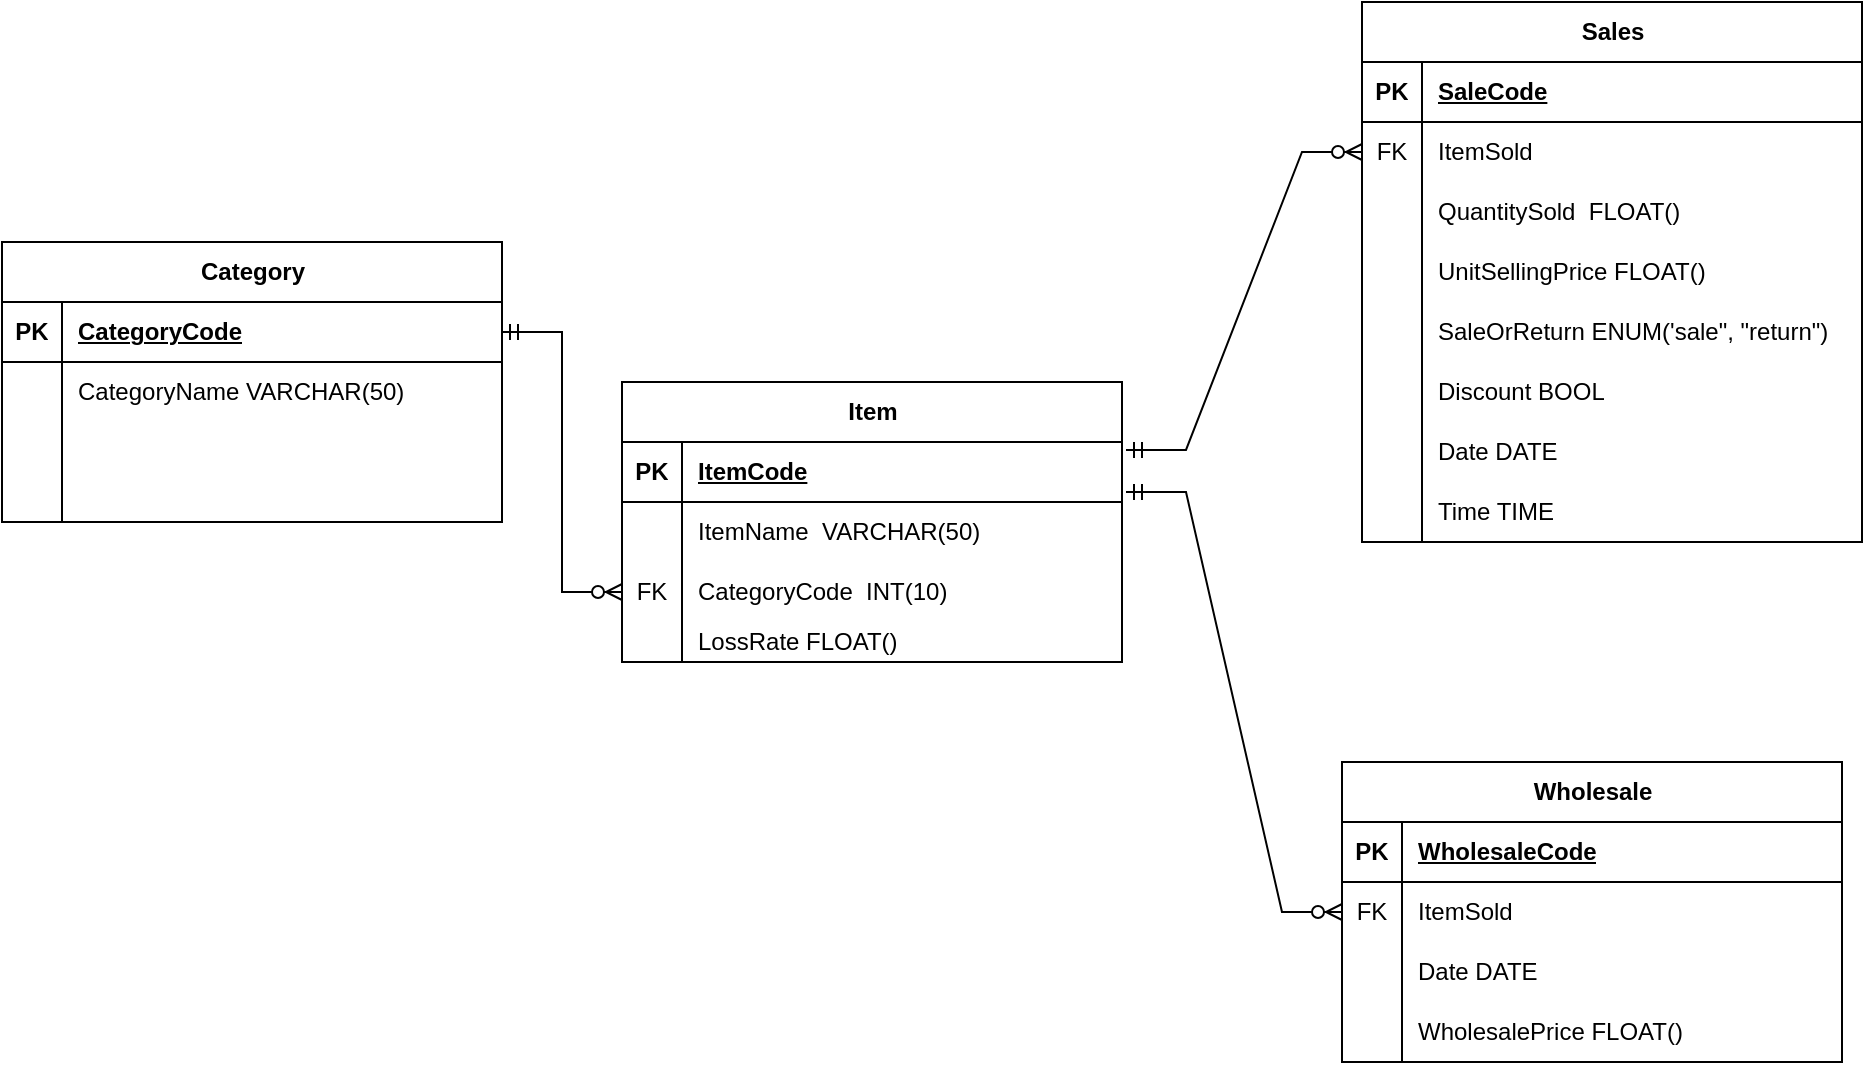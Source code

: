 <mxfile version="24.3.1" type="github">
  <diagram name="Page-1" id="FbwvAjyEO8-0rbmUayrI">
    <mxGraphModel dx="2284" dy="866" grid="1" gridSize="10" guides="1" tooltips="1" connect="1" arrows="1" fold="1" page="1" pageScale="1" pageWidth="850" pageHeight="1100" math="0" shadow="0">
      <root>
        <mxCell id="0" />
        <mxCell id="1" parent="0" />
        <mxCell id="Q4Ry2fza7EhylsBbqU8N-1" value="Item" style="shape=table;startSize=30;container=1;collapsible=1;childLayout=tableLayout;fixedRows=1;rowLines=0;fontStyle=1;align=center;resizeLast=1;html=1;" parent="1" vertex="1">
          <mxGeometry x="130" y="190" width="250" height="140" as="geometry" />
        </mxCell>
        <mxCell id="Q4Ry2fza7EhylsBbqU8N-2" value="" style="shape=tableRow;horizontal=0;startSize=0;swimlaneHead=0;swimlaneBody=0;fillColor=none;collapsible=0;dropTarget=0;points=[[0,0.5],[1,0.5]];portConstraint=eastwest;top=0;left=0;right=0;bottom=1;" parent="Q4Ry2fza7EhylsBbqU8N-1" vertex="1">
          <mxGeometry y="30" width="250" height="30" as="geometry" />
        </mxCell>
        <mxCell id="Q4Ry2fza7EhylsBbqU8N-3" value="PK" style="shape=partialRectangle;connectable=0;fillColor=none;top=0;left=0;bottom=0;right=0;fontStyle=1;overflow=hidden;whiteSpace=wrap;html=1;" parent="Q4Ry2fza7EhylsBbqU8N-2" vertex="1">
          <mxGeometry width="30" height="30" as="geometry">
            <mxRectangle width="30" height="30" as="alternateBounds" />
          </mxGeometry>
        </mxCell>
        <mxCell id="Q4Ry2fza7EhylsBbqU8N-4" value="ItemCode" style="shape=partialRectangle;connectable=0;fillColor=none;top=0;left=0;bottom=0;right=0;align=left;spacingLeft=6;fontStyle=5;overflow=hidden;whiteSpace=wrap;html=1;" parent="Q4Ry2fza7EhylsBbqU8N-2" vertex="1">
          <mxGeometry x="30" width="220" height="30" as="geometry">
            <mxRectangle width="220" height="30" as="alternateBounds" />
          </mxGeometry>
        </mxCell>
        <mxCell id="Q4Ry2fza7EhylsBbqU8N-5" value="" style="shape=tableRow;horizontal=0;startSize=0;swimlaneHead=0;swimlaneBody=0;fillColor=none;collapsible=0;dropTarget=0;points=[[0,0.5],[1,0.5]];portConstraint=eastwest;top=0;left=0;right=0;bottom=0;" parent="Q4Ry2fza7EhylsBbqU8N-1" vertex="1">
          <mxGeometry y="60" width="250" height="30" as="geometry" />
        </mxCell>
        <mxCell id="Q4Ry2fza7EhylsBbqU8N-6" value="" style="shape=partialRectangle;connectable=0;fillColor=none;top=0;left=0;bottom=0;right=0;editable=1;overflow=hidden;whiteSpace=wrap;html=1;" parent="Q4Ry2fza7EhylsBbqU8N-5" vertex="1">
          <mxGeometry width="30" height="30" as="geometry">
            <mxRectangle width="30" height="30" as="alternateBounds" />
          </mxGeometry>
        </mxCell>
        <mxCell id="Q4Ry2fza7EhylsBbqU8N-7" value="ItemName&amp;nbsp; VARCHAR(50)" style="shape=partialRectangle;connectable=0;fillColor=none;top=0;left=0;bottom=0;right=0;align=left;spacingLeft=6;overflow=hidden;whiteSpace=wrap;html=1;" parent="Q4Ry2fza7EhylsBbqU8N-5" vertex="1">
          <mxGeometry x="30" width="220" height="30" as="geometry">
            <mxRectangle width="220" height="30" as="alternateBounds" />
          </mxGeometry>
        </mxCell>
        <mxCell id="Q4Ry2fza7EhylsBbqU8N-8" value="" style="shape=tableRow;horizontal=0;startSize=0;swimlaneHead=0;swimlaneBody=0;fillColor=none;collapsible=0;dropTarget=0;points=[[0,0.5],[1,0.5]];portConstraint=eastwest;top=0;left=0;right=0;bottom=0;" parent="Q4Ry2fza7EhylsBbqU8N-1" vertex="1">
          <mxGeometry y="90" width="250" height="30" as="geometry" />
        </mxCell>
        <mxCell id="Q4Ry2fza7EhylsBbqU8N-9" value="FK" style="shape=partialRectangle;connectable=0;fillColor=none;top=0;left=0;bottom=0;right=0;editable=1;overflow=hidden;whiteSpace=wrap;html=1;" parent="Q4Ry2fza7EhylsBbqU8N-8" vertex="1">
          <mxGeometry width="30" height="30" as="geometry">
            <mxRectangle width="30" height="30" as="alternateBounds" />
          </mxGeometry>
        </mxCell>
        <mxCell id="Q4Ry2fza7EhylsBbqU8N-10" value="CategoryCode&amp;nbsp; INT(10)" style="shape=partialRectangle;connectable=0;fillColor=none;top=0;left=0;bottom=0;right=0;align=left;spacingLeft=6;overflow=hidden;whiteSpace=wrap;html=1;" parent="Q4Ry2fza7EhylsBbqU8N-8" vertex="1">
          <mxGeometry x="30" width="220" height="30" as="geometry">
            <mxRectangle width="220" height="30" as="alternateBounds" />
          </mxGeometry>
        </mxCell>
        <mxCell id="Q4Ry2fza7EhylsBbqU8N-11" value="" style="shape=tableRow;horizontal=0;startSize=0;swimlaneHead=0;swimlaneBody=0;fillColor=none;collapsible=0;dropTarget=0;points=[[0,0.5],[1,0.5]];portConstraint=eastwest;top=0;left=0;right=0;bottom=0;" parent="Q4Ry2fza7EhylsBbqU8N-1" vertex="1">
          <mxGeometry y="120" width="250" height="20" as="geometry" />
        </mxCell>
        <mxCell id="Q4Ry2fza7EhylsBbqU8N-12" value="" style="shape=partialRectangle;connectable=0;fillColor=none;top=0;left=0;bottom=0;right=0;editable=1;overflow=hidden;whiteSpace=wrap;html=1;" parent="Q4Ry2fza7EhylsBbqU8N-11" vertex="1">
          <mxGeometry width="30" height="20" as="geometry">
            <mxRectangle width="30" height="20" as="alternateBounds" />
          </mxGeometry>
        </mxCell>
        <mxCell id="Q4Ry2fza7EhylsBbqU8N-13" value="LossRate FLOAT()" style="shape=partialRectangle;connectable=0;fillColor=none;top=0;left=0;bottom=0;right=0;align=left;spacingLeft=6;overflow=hidden;whiteSpace=wrap;html=1;" parent="Q4Ry2fza7EhylsBbqU8N-11" vertex="1">
          <mxGeometry x="30" width="220" height="20" as="geometry">
            <mxRectangle width="220" height="20" as="alternateBounds" />
          </mxGeometry>
        </mxCell>
        <mxCell id="Q4Ry2fza7EhylsBbqU8N-14" value="Category" style="shape=table;startSize=30;container=1;collapsible=1;childLayout=tableLayout;fixedRows=1;rowLines=0;fontStyle=1;align=center;resizeLast=1;html=1;" parent="1" vertex="1">
          <mxGeometry x="-180" y="120" width="250" height="140" as="geometry" />
        </mxCell>
        <mxCell id="Q4Ry2fza7EhylsBbqU8N-15" value="" style="shape=tableRow;horizontal=0;startSize=0;swimlaneHead=0;swimlaneBody=0;fillColor=none;collapsible=0;dropTarget=0;points=[[0,0.5],[1,0.5]];portConstraint=eastwest;top=0;left=0;right=0;bottom=1;" parent="Q4Ry2fza7EhylsBbqU8N-14" vertex="1">
          <mxGeometry y="30" width="250" height="30" as="geometry" />
        </mxCell>
        <mxCell id="Q4Ry2fza7EhylsBbqU8N-16" value="PK" style="shape=partialRectangle;connectable=0;fillColor=none;top=0;left=0;bottom=0;right=0;fontStyle=1;overflow=hidden;whiteSpace=wrap;html=1;" parent="Q4Ry2fza7EhylsBbqU8N-15" vertex="1">
          <mxGeometry width="30" height="30" as="geometry">
            <mxRectangle width="30" height="30" as="alternateBounds" />
          </mxGeometry>
        </mxCell>
        <mxCell id="Q4Ry2fza7EhylsBbqU8N-17" value="CategoryCode" style="shape=partialRectangle;connectable=0;fillColor=none;top=0;left=0;bottom=0;right=0;align=left;spacingLeft=6;fontStyle=5;overflow=hidden;whiteSpace=wrap;html=1;" parent="Q4Ry2fza7EhylsBbqU8N-15" vertex="1">
          <mxGeometry x="30" width="220" height="30" as="geometry">
            <mxRectangle width="220" height="30" as="alternateBounds" />
          </mxGeometry>
        </mxCell>
        <mxCell id="Q4Ry2fza7EhylsBbqU8N-18" value="" style="shape=tableRow;horizontal=0;startSize=0;swimlaneHead=0;swimlaneBody=0;fillColor=none;collapsible=0;dropTarget=0;points=[[0,0.5],[1,0.5]];portConstraint=eastwest;top=0;left=0;right=0;bottom=0;" parent="Q4Ry2fza7EhylsBbqU8N-14" vertex="1">
          <mxGeometry y="60" width="250" height="30" as="geometry" />
        </mxCell>
        <mxCell id="Q4Ry2fza7EhylsBbqU8N-19" value="" style="shape=partialRectangle;connectable=0;fillColor=none;top=0;left=0;bottom=0;right=0;editable=1;overflow=hidden;whiteSpace=wrap;html=1;" parent="Q4Ry2fza7EhylsBbqU8N-18" vertex="1">
          <mxGeometry width="30" height="30" as="geometry">
            <mxRectangle width="30" height="30" as="alternateBounds" />
          </mxGeometry>
        </mxCell>
        <mxCell id="Q4Ry2fza7EhylsBbqU8N-20" value="CategoryName VARCHAR(50)" style="shape=partialRectangle;connectable=0;fillColor=none;top=0;left=0;bottom=0;right=0;align=left;spacingLeft=6;overflow=hidden;whiteSpace=wrap;html=1;" parent="Q4Ry2fza7EhylsBbqU8N-18" vertex="1">
          <mxGeometry x="30" width="220" height="30" as="geometry">
            <mxRectangle width="220" height="30" as="alternateBounds" />
          </mxGeometry>
        </mxCell>
        <mxCell id="Q4Ry2fza7EhylsBbqU8N-21" value="" style="shape=tableRow;horizontal=0;startSize=0;swimlaneHead=0;swimlaneBody=0;fillColor=none;collapsible=0;dropTarget=0;points=[[0,0.5],[1,0.5]];portConstraint=eastwest;top=0;left=0;right=0;bottom=0;" parent="Q4Ry2fza7EhylsBbqU8N-14" vertex="1">
          <mxGeometry y="90" width="250" height="30" as="geometry" />
        </mxCell>
        <mxCell id="Q4Ry2fza7EhylsBbqU8N-22" value="" style="shape=partialRectangle;connectable=0;fillColor=none;top=0;left=0;bottom=0;right=0;editable=1;overflow=hidden;whiteSpace=wrap;html=1;" parent="Q4Ry2fza7EhylsBbqU8N-21" vertex="1">
          <mxGeometry width="30" height="30" as="geometry">
            <mxRectangle width="30" height="30" as="alternateBounds" />
          </mxGeometry>
        </mxCell>
        <mxCell id="Q4Ry2fza7EhylsBbqU8N-23" value="" style="shape=partialRectangle;connectable=0;fillColor=none;top=0;left=0;bottom=0;right=0;align=left;spacingLeft=6;overflow=hidden;whiteSpace=wrap;html=1;" parent="Q4Ry2fza7EhylsBbqU8N-21" vertex="1">
          <mxGeometry x="30" width="220" height="30" as="geometry">
            <mxRectangle width="220" height="30" as="alternateBounds" />
          </mxGeometry>
        </mxCell>
        <mxCell id="Q4Ry2fza7EhylsBbqU8N-24" value="" style="shape=tableRow;horizontal=0;startSize=0;swimlaneHead=0;swimlaneBody=0;fillColor=none;collapsible=0;dropTarget=0;points=[[0,0.5],[1,0.5]];portConstraint=eastwest;top=0;left=0;right=0;bottom=0;" parent="Q4Ry2fza7EhylsBbqU8N-14" vertex="1">
          <mxGeometry y="120" width="250" height="20" as="geometry" />
        </mxCell>
        <mxCell id="Q4Ry2fza7EhylsBbqU8N-25" value="" style="shape=partialRectangle;connectable=0;fillColor=none;top=0;left=0;bottom=0;right=0;editable=1;overflow=hidden;whiteSpace=wrap;html=1;" parent="Q4Ry2fza7EhylsBbqU8N-24" vertex="1">
          <mxGeometry width="30" height="20" as="geometry">
            <mxRectangle width="30" height="20" as="alternateBounds" />
          </mxGeometry>
        </mxCell>
        <mxCell id="Q4Ry2fza7EhylsBbqU8N-26" value="" style="shape=partialRectangle;connectable=0;fillColor=none;top=0;left=0;bottom=0;right=0;align=left;spacingLeft=6;overflow=hidden;whiteSpace=wrap;html=1;" parent="Q4Ry2fza7EhylsBbqU8N-24" vertex="1">
          <mxGeometry x="30" width="220" height="20" as="geometry">
            <mxRectangle width="220" height="20" as="alternateBounds" />
          </mxGeometry>
        </mxCell>
        <mxCell id="Q4Ry2fza7EhylsBbqU8N-27" value="Sales" style="shape=table;startSize=30;container=1;collapsible=1;childLayout=tableLayout;fixedRows=1;rowLines=0;fontStyle=1;align=center;resizeLast=1;html=1;" parent="1" vertex="1">
          <mxGeometry x="500" width="250" height="270" as="geometry" />
        </mxCell>
        <mxCell id="Q4Ry2fza7EhylsBbqU8N-28" value="" style="shape=tableRow;horizontal=0;startSize=0;swimlaneHead=0;swimlaneBody=0;fillColor=none;collapsible=0;dropTarget=0;points=[[0,0.5],[1,0.5]];portConstraint=eastwest;top=0;left=0;right=0;bottom=1;" parent="Q4Ry2fza7EhylsBbqU8N-27" vertex="1">
          <mxGeometry y="30" width="250" height="30" as="geometry" />
        </mxCell>
        <mxCell id="Q4Ry2fza7EhylsBbqU8N-29" value="PK" style="shape=partialRectangle;connectable=0;fillColor=none;top=0;left=0;bottom=0;right=0;fontStyle=1;overflow=hidden;whiteSpace=wrap;html=1;" parent="Q4Ry2fza7EhylsBbqU8N-28" vertex="1">
          <mxGeometry width="30" height="30" as="geometry">
            <mxRectangle width="30" height="30" as="alternateBounds" />
          </mxGeometry>
        </mxCell>
        <mxCell id="Q4Ry2fza7EhylsBbqU8N-30" value="SaleCode" style="shape=partialRectangle;connectable=0;fillColor=none;top=0;left=0;bottom=0;right=0;align=left;spacingLeft=6;fontStyle=5;overflow=hidden;whiteSpace=wrap;html=1;" parent="Q4Ry2fza7EhylsBbqU8N-28" vertex="1">
          <mxGeometry x="30" width="220" height="30" as="geometry">
            <mxRectangle width="220" height="30" as="alternateBounds" />
          </mxGeometry>
        </mxCell>
        <mxCell id="Q4Ry2fza7EhylsBbqU8N-31" value="" style="shape=tableRow;horizontal=0;startSize=0;swimlaneHead=0;swimlaneBody=0;fillColor=none;collapsible=0;dropTarget=0;points=[[0,0.5],[1,0.5]];portConstraint=eastwest;top=0;left=0;right=0;bottom=0;" parent="Q4Ry2fza7EhylsBbqU8N-27" vertex="1">
          <mxGeometry y="60" width="250" height="30" as="geometry" />
        </mxCell>
        <mxCell id="Q4Ry2fza7EhylsBbqU8N-32" value="FK" style="shape=partialRectangle;connectable=0;fillColor=none;top=0;left=0;bottom=0;right=0;editable=1;overflow=hidden;whiteSpace=wrap;html=1;" parent="Q4Ry2fza7EhylsBbqU8N-31" vertex="1">
          <mxGeometry width="30" height="30" as="geometry">
            <mxRectangle width="30" height="30" as="alternateBounds" />
          </mxGeometry>
        </mxCell>
        <mxCell id="Q4Ry2fza7EhylsBbqU8N-33" value="ItemSold" style="shape=partialRectangle;connectable=0;fillColor=none;top=0;left=0;bottom=0;right=0;align=left;spacingLeft=6;overflow=hidden;whiteSpace=wrap;html=1;" parent="Q4Ry2fza7EhylsBbqU8N-31" vertex="1">
          <mxGeometry x="30" width="220" height="30" as="geometry">
            <mxRectangle width="220" height="30" as="alternateBounds" />
          </mxGeometry>
        </mxCell>
        <mxCell id="Q4Ry2fza7EhylsBbqU8N-34" value="" style="shape=tableRow;horizontal=0;startSize=0;swimlaneHead=0;swimlaneBody=0;fillColor=none;collapsible=0;dropTarget=0;points=[[0,0.5],[1,0.5]];portConstraint=eastwest;top=0;left=0;right=0;bottom=0;" parent="Q4Ry2fza7EhylsBbqU8N-27" vertex="1">
          <mxGeometry y="90" width="250" height="30" as="geometry" />
        </mxCell>
        <mxCell id="Q4Ry2fza7EhylsBbqU8N-35" value="" style="shape=partialRectangle;connectable=0;fillColor=none;top=0;left=0;bottom=0;right=0;editable=1;overflow=hidden;whiteSpace=wrap;html=1;" parent="Q4Ry2fza7EhylsBbqU8N-34" vertex="1">
          <mxGeometry width="30" height="30" as="geometry">
            <mxRectangle width="30" height="30" as="alternateBounds" />
          </mxGeometry>
        </mxCell>
        <mxCell id="Q4Ry2fza7EhylsBbqU8N-36" value="QuantitySold&amp;nbsp; FLOAT()" style="shape=partialRectangle;connectable=0;fillColor=none;top=0;left=0;bottom=0;right=0;align=left;spacingLeft=6;overflow=hidden;whiteSpace=wrap;html=1;" parent="Q4Ry2fza7EhylsBbqU8N-34" vertex="1">
          <mxGeometry x="30" width="220" height="30" as="geometry">
            <mxRectangle width="220" height="30" as="alternateBounds" />
          </mxGeometry>
        </mxCell>
        <mxCell id="Q4Ry2fza7EhylsBbqU8N-37" value="" style="shape=tableRow;horizontal=0;startSize=0;swimlaneHead=0;swimlaneBody=0;fillColor=none;collapsible=0;dropTarget=0;points=[[0,0.5],[1,0.5]];portConstraint=eastwest;top=0;left=0;right=0;bottom=0;" parent="Q4Ry2fza7EhylsBbqU8N-27" vertex="1">
          <mxGeometry y="120" width="250" height="30" as="geometry" />
        </mxCell>
        <mxCell id="Q4Ry2fza7EhylsBbqU8N-38" value="" style="shape=partialRectangle;connectable=0;fillColor=none;top=0;left=0;bottom=0;right=0;editable=1;overflow=hidden;whiteSpace=wrap;html=1;" parent="Q4Ry2fza7EhylsBbqU8N-37" vertex="1">
          <mxGeometry width="30" height="30" as="geometry">
            <mxRectangle width="30" height="30" as="alternateBounds" />
          </mxGeometry>
        </mxCell>
        <mxCell id="Q4Ry2fza7EhylsBbqU8N-39" value="UnitSellingPrice FLOAT()" style="shape=partialRectangle;connectable=0;fillColor=none;top=0;left=0;bottom=0;right=0;align=left;spacingLeft=6;overflow=hidden;whiteSpace=wrap;html=1;" parent="Q4Ry2fza7EhylsBbqU8N-37" vertex="1">
          <mxGeometry x="30" width="220" height="30" as="geometry">
            <mxRectangle width="220" height="30" as="alternateBounds" />
          </mxGeometry>
        </mxCell>
        <mxCell id="Q4Ry2fza7EhylsBbqU8N-40" value="" style="shape=tableRow;horizontal=0;startSize=0;swimlaneHead=0;swimlaneBody=0;fillColor=none;collapsible=0;dropTarget=0;points=[[0,0.5],[1,0.5]];portConstraint=eastwest;top=0;left=0;right=0;bottom=0;" parent="Q4Ry2fza7EhylsBbqU8N-27" vertex="1">
          <mxGeometry y="150" width="250" height="30" as="geometry" />
        </mxCell>
        <mxCell id="Q4Ry2fza7EhylsBbqU8N-41" value="" style="shape=partialRectangle;connectable=0;fillColor=none;top=0;left=0;bottom=0;right=0;editable=1;overflow=hidden;whiteSpace=wrap;html=1;" parent="Q4Ry2fza7EhylsBbqU8N-40" vertex="1">
          <mxGeometry width="30" height="30" as="geometry">
            <mxRectangle width="30" height="30" as="alternateBounds" />
          </mxGeometry>
        </mxCell>
        <mxCell id="Q4Ry2fza7EhylsBbqU8N-42" value="SaleOrReturn ENUM(&#39;sale&quot;, &quot;return&quot;)" style="shape=partialRectangle;connectable=0;fillColor=none;top=0;left=0;bottom=0;right=0;align=left;spacingLeft=6;overflow=hidden;whiteSpace=wrap;html=1;" parent="Q4Ry2fza7EhylsBbqU8N-40" vertex="1">
          <mxGeometry x="30" width="220" height="30" as="geometry">
            <mxRectangle width="220" height="30" as="alternateBounds" />
          </mxGeometry>
        </mxCell>
        <mxCell id="Q4Ry2fza7EhylsBbqU8N-59" value="" style="shape=tableRow;horizontal=0;startSize=0;swimlaneHead=0;swimlaneBody=0;fillColor=none;collapsible=0;dropTarget=0;points=[[0,0.5],[1,0.5]];portConstraint=eastwest;top=0;left=0;right=0;bottom=0;" parent="Q4Ry2fza7EhylsBbqU8N-27" vertex="1">
          <mxGeometry y="180" width="250" height="30" as="geometry" />
        </mxCell>
        <mxCell id="Q4Ry2fza7EhylsBbqU8N-60" value="" style="shape=partialRectangle;connectable=0;fillColor=none;top=0;left=0;bottom=0;right=0;editable=1;overflow=hidden;whiteSpace=wrap;html=1;" parent="Q4Ry2fza7EhylsBbqU8N-59" vertex="1">
          <mxGeometry width="30" height="30" as="geometry">
            <mxRectangle width="30" height="30" as="alternateBounds" />
          </mxGeometry>
        </mxCell>
        <mxCell id="Q4Ry2fza7EhylsBbqU8N-61" value="Discount BOOL" style="shape=partialRectangle;connectable=0;fillColor=none;top=0;left=0;bottom=0;right=0;align=left;spacingLeft=6;overflow=hidden;whiteSpace=wrap;html=1;" parent="Q4Ry2fza7EhylsBbqU8N-59" vertex="1">
          <mxGeometry x="30" width="220" height="30" as="geometry">
            <mxRectangle width="220" height="30" as="alternateBounds" />
          </mxGeometry>
        </mxCell>
        <mxCell id="Q4Ry2fza7EhylsBbqU8N-62" value="" style="shape=tableRow;horizontal=0;startSize=0;swimlaneHead=0;swimlaneBody=0;fillColor=none;collapsible=0;dropTarget=0;points=[[0,0.5],[1,0.5]];portConstraint=eastwest;top=0;left=0;right=0;bottom=0;" parent="Q4Ry2fza7EhylsBbqU8N-27" vertex="1">
          <mxGeometry y="210" width="250" height="30" as="geometry" />
        </mxCell>
        <mxCell id="Q4Ry2fza7EhylsBbqU8N-63" value="" style="shape=partialRectangle;connectable=0;fillColor=none;top=0;left=0;bottom=0;right=0;editable=1;overflow=hidden;whiteSpace=wrap;html=1;" parent="Q4Ry2fza7EhylsBbqU8N-62" vertex="1">
          <mxGeometry width="30" height="30" as="geometry">
            <mxRectangle width="30" height="30" as="alternateBounds" />
          </mxGeometry>
        </mxCell>
        <mxCell id="Q4Ry2fza7EhylsBbqU8N-64" value="Date DATE" style="shape=partialRectangle;connectable=0;fillColor=none;top=0;left=0;bottom=0;right=0;align=left;spacingLeft=6;overflow=hidden;whiteSpace=wrap;html=1;" parent="Q4Ry2fza7EhylsBbqU8N-62" vertex="1">
          <mxGeometry x="30" width="220" height="30" as="geometry">
            <mxRectangle width="220" height="30" as="alternateBounds" />
          </mxGeometry>
        </mxCell>
        <mxCell id="Q4Ry2fza7EhylsBbqU8N-65" value="" style="shape=tableRow;horizontal=0;startSize=0;swimlaneHead=0;swimlaneBody=0;fillColor=none;collapsible=0;dropTarget=0;points=[[0,0.5],[1,0.5]];portConstraint=eastwest;top=0;left=0;right=0;bottom=0;" parent="Q4Ry2fza7EhylsBbqU8N-27" vertex="1">
          <mxGeometry y="240" width="250" height="30" as="geometry" />
        </mxCell>
        <mxCell id="Q4Ry2fza7EhylsBbqU8N-66" value="" style="shape=partialRectangle;connectable=0;fillColor=none;top=0;left=0;bottom=0;right=0;editable=1;overflow=hidden;whiteSpace=wrap;html=1;" parent="Q4Ry2fza7EhylsBbqU8N-65" vertex="1">
          <mxGeometry width="30" height="30" as="geometry">
            <mxRectangle width="30" height="30" as="alternateBounds" />
          </mxGeometry>
        </mxCell>
        <mxCell id="Q4Ry2fza7EhylsBbqU8N-67" value="Time TIME" style="shape=partialRectangle;connectable=0;fillColor=none;top=0;left=0;bottom=0;right=0;align=left;spacingLeft=6;overflow=hidden;whiteSpace=wrap;html=1;" parent="Q4Ry2fza7EhylsBbqU8N-65" vertex="1">
          <mxGeometry x="30" width="220" height="30" as="geometry">
            <mxRectangle width="220" height="30" as="alternateBounds" />
          </mxGeometry>
        </mxCell>
        <mxCell id="Q4Ry2fza7EhylsBbqU8N-68" value="Wholesale" style="shape=table;startSize=30;container=1;collapsible=1;childLayout=tableLayout;fixedRows=1;rowLines=0;fontStyle=1;align=center;resizeLast=1;html=1;" parent="1" vertex="1">
          <mxGeometry x="490" y="380" width="250" height="150" as="geometry" />
        </mxCell>
        <mxCell id="Q4Ry2fza7EhylsBbqU8N-69" value="" style="shape=tableRow;horizontal=0;startSize=0;swimlaneHead=0;swimlaneBody=0;fillColor=none;collapsible=0;dropTarget=0;points=[[0,0.5],[1,0.5]];portConstraint=eastwest;top=0;left=0;right=0;bottom=1;" parent="Q4Ry2fza7EhylsBbqU8N-68" vertex="1">
          <mxGeometry y="30" width="250" height="30" as="geometry" />
        </mxCell>
        <mxCell id="Q4Ry2fza7EhylsBbqU8N-70" value="PK" style="shape=partialRectangle;connectable=0;fillColor=none;top=0;left=0;bottom=0;right=0;fontStyle=1;overflow=hidden;whiteSpace=wrap;html=1;" parent="Q4Ry2fza7EhylsBbqU8N-69" vertex="1">
          <mxGeometry width="30" height="30" as="geometry">
            <mxRectangle width="30" height="30" as="alternateBounds" />
          </mxGeometry>
        </mxCell>
        <mxCell id="Q4Ry2fza7EhylsBbqU8N-71" value="WholesaleCode" style="shape=partialRectangle;connectable=0;fillColor=none;top=0;left=0;bottom=0;right=0;align=left;spacingLeft=6;fontStyle=5;overflow=hidden;whiteSpace=wrap;html=1;" parent="Q4Ry2fza7EhylsBbqU8N-69" vertex="1">
          <mxGeometry x="30" width="220" height="30" as="geometry">
            <mxRectangle width="220" height="30" as="alternateBounds" />
          </mxGeometry>
        </mxCell>
        <mxCell id="Q4Ry2fza7EhylsBbqU8N-72" value="" style="shape=tableRow;horizontal=0;startSize=0;swimlaneHead=0;swimlaneBody=0;fillColor=none;collapsible=0;dropTarget=0;points=[[0,0.5],[1,0.5]];portConstraint=eastwest;top=0;left=0;right=0;bottom=0;" parent="Q4Ry2fza7EhylsBbqU8N-68" vertex="1">
          <mxGeometry y="60" width="250" height="30" as="geometry" />
        </mxCell>
        <mxCell id="Q4Ry2fza7EhylsBbqU8N-73" value="FK" style="shape=partialRectangle;connectable=0;fillColor=none;top=0;left=0;bottom=0;right=0;editable=1;overflow=hidden;whiteSpace=wrap;html=1;" parent="Q4Ry2fza7EhylsBbqU8N-72" vertex="1">
          <mxGeometry width="30" height="30" as="geometry">
            <mxRectangle width="30" height="30" as="alternateBounds" />
          </mxGeometry>
        </mxCell>
        <mxCell id="Q4Ry2fza7EhylsBbqU8N-74" value="ItemSold" style="shape=partialRectangle;connectable=0;fillColor=none;top=0;left=0;bottom=0;right=0;align=left;spacingLeft=6;overflow=hidden;whiteSpace=wrap;html=1;" parent="Q4Ry2fza7EhylsBbqU8N-72" vertex="1">
          <mxGeometry x="30" width="220" height="30" as="geometry">
            <mxRectangle width="220" height="30" as="alternateBounds" />
          </mxGeometry>
        </mxCell>
        <mxCell id="Q4Ry2fza7EhylsBbqU8N-75" value="" style="shape=tableRow;horizontal=0;startSize=0;swimlaneHead=0;swimlaneBody=0;fillColor=none;collapsible=0;dropTarget=0;points=[[0,0.5],[1,0.5]];portConstraint=eastwest;top=0;left=0;right=0;bottom=0;" parent="Q4Ry2fza7EhylsBbqU8N-68" vertex="1">
          <mxGeometry y="90" width="250" height="30" as="geometry" />
        </mxCell>
        <mxCell id="Q4Ry2fza7EhylsBbqU8N-76" value="" style="shape=partialRectangle;connectable=0;fillColor=none;top=0;left=0;bottom=0;right=0;editable=1;overflow=hidden;whiteSpace=wrap;html=1;" parent="Q4Ry2fza7EhylsBbqU8N-75" vertex="1">
          <mxGeometry width="30" height="30" as="geometry">
            <mxRectangle width="30" height="30" as="alternateBounds" />
          </mxGeometry>
        </mxCell>
        <mxCell id="Q4Ry2fza7EhylsBbqU8N-77" value="Date DATE" style="shape=partialRectangle;connectable=0;fillColor=none;top=0;left=0;bottom=0;right=0;align=left;spacingLeft=6;overflow=hidden;whiteSpace=wrap;html=1;" parent="Q4Ry2fza7EhylsBbqU8N-75" vertex="1">
          <mxGeometry x="30" width="220" height="30" as="geometry">
            <mxRectangle width="220" height="30" as="alternateBounds" />
          </mxGeometry>
        </mxCell>
        <mxCell id="Q4Ry2fza7EhylsBbqU8N-78" value="" style="shape=tableRow;horizontal=0;startSize=0;swimlaneHead=0;swimlaneBody=0;fillColor=none;collapsible=0;dropTarget=0;points=[[0,0.5],[1,0.5]];portConstraint=eastwest;top=0;left=0;right=0;bottom=0;" parent="Q4Ry2fza7EhylsBbqU8N-68" vertex="1">
          <mxGeometry y="120" width="250" height="30" as="geometry" />
        </mxCell>
        <mxCell id="Q4Ry2fza7EhylsBbqU8N-79" value="" style="shape=partialRectangle;connectable=0;fillColor=none;top=0;left=0;bottom=0;right=0;editable=1;overflow=hidden;whiteSpace=wrap;html=1;" parent="Q4Ry2fza7EhylsBbqU8N-78" vertex="1">
          <mxGeometry width="30" height="30" as="geometry">
            <mxRectangle width="30" height="30" as="alternateBounds" />
          </mxGeometry>
        </mxCell>
        <mxCell id="Q4Ry2fza7EhylsBbqU8N-80" value="WholesalePrice FLOAT()" style="shape=partialRectangle;connectable=0;fillColor=none;top=0;left=0;bottom=0;right=0;align=left;spacingLeft=6;overflow=hidden;whiteSpace=wrap;html=1;" parent="Q4Ry2fza7EhylsBbqU8N-78" vertex="1">
          <mxGeometry x="30" width="220" height="30" as="geometry">
            <mxRectangle width="220" height="30" as="alternateBounds" />
          </mxGeometry>
        </mxCell>
        <mxCell id="JZjSeVBoVR-56c_kKVJk-2" value="" style="edgeStyle=entityRelationEdgeStyle;fontSize=12;html=1;endArrow=ERzeroToMany;endFill=1;rounded=0;exitX=1;exitY=0.5;exitDx=0;exitDy=0;entryX=0;entryY=0.5;entryDx=0;entryDy=0;startArrow=ERmandOne;startFill=0;" edge="1" parent="1" source="Q4Ry2fza7EhylsBbqU8N-15" target="Q4Ry2fza7EhylsBbqU8N-8">
          <mxGeometry width="100" height="100" relative="1" as="geometry">
            <mxPoint x="140" y="440" as="sourcePoint" />
            <mxPoint x="240" y="340" as="targetPoint" />
          </mxGeometry>
        </mxCell>
        <mxCell id="JZjSeVBoVR-56c_kKVJk-3" value="" style="edgeStyle=entityRelationEdgeStyle;fontSize=12;html=1;endArrow=ERzeroToMany;startArrow=ERmandOne;rounded=0;startFill=0;exitX=1.008;exitY=0.133;exitDx=0;exitDy=0;exitPerimeter=0;" edge="1" parent="1" source="Q4Ry2fza7EhylsBbqU8N-2" target="Q4Ry2fza7EhylsBbqU8N-31">
          <mxGeometry width="100" height="100" relative="1" as="geometry">
            <mxPoint x="430" y="297.5" as="sourcePoint" />
            <mxPoint x="320" y="612.5" as="targetPoint" />
          </mxGeometry>
        </mxCell>
        <mxCell id="JZjSeVBoVR-56c_kKVJk-4" value="" style="edgeStyle=entityRelationEdgeStyle;fontSize=12;html=1;endArrow=ERzeroToMany;startArrow=ERmandOne;rounded=0;startFill=0;exitX=1.008;exitY=0.833;exitDx=0;exitDy=0;exitPerimeter=0;entryX=0;entryY=0.5;entryDx=0;entryDy=0;" edge="1" parent="1" source="Q4Ry2fza7EhylsBbqU8N-2" target="Q4Ry2fza7EhylsBbqU8N-72">
          <mxGeometry width="100" height="100" relative="1" as="geometry">
            <mxPoint x="380" y="250" as="sourcePoint" />
            <mxPoint x="210" y="475" as="targetPoint" />
          </mxGeometry>
        </mxCell>
      </root>
    </mxGraphModel>
  </diagram>
</mxfile>
